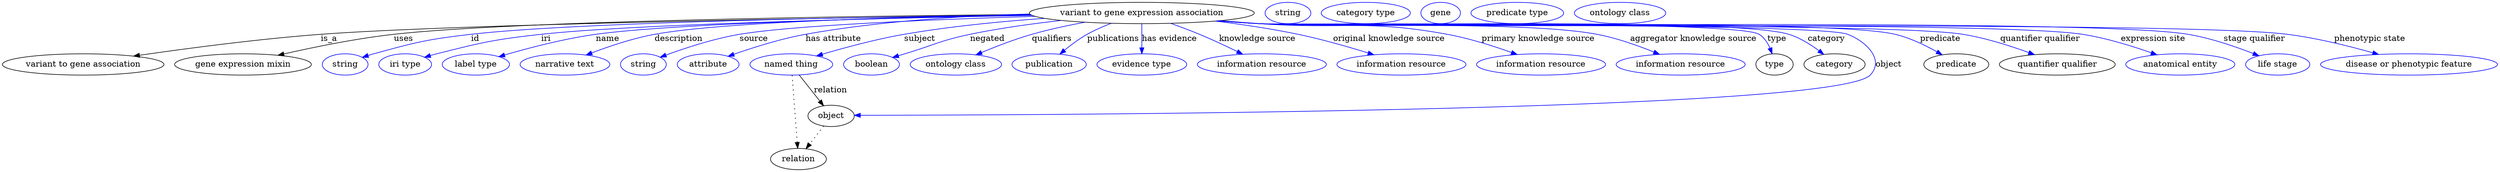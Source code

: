 digraph {
	graph [bb="0,0,4194.7,283"];
	node [label="\N"];
	"variant to gene expression association"	[height=0.5,
		label="variant to gene expression association",
		pos="1913.8,265",
		width=5.2537];
	"variant to gene association"	[height=0.5,
		pos="135.84,178",
		width=3.7733];
	"variant to gene expression association" -> "variant to gene association"	[label=is_a,
		lp="548.84,221.5",
		pos="e,220.82,192.13 1727.9,261.57 1406.7,256.99 760.89,245.99 534.84,229 430.52,221.16 311.63,205.37 230.96,193.62"];
	"gene expression mixin"	[height=0.5,
		pos="404.84,178",
		width=3.1955];
	"variant to gene expression association" -> "gene expression mixin"	[label=uses,
		lp="673.34,221.5",
		pos="e,463.46,193.54 1726.1,262.64 1427.7,259.83 858.06,251.6 656.84,229 594.09,221.95 523.68,207.41 473.27,195.82"];
	id	[color=blue,
		height=0.5,
		label=string,
		pos="575.84,178",
		width=1.0652];
	"variant to gene expression association" -> id	[color=blue,
		label=id,
		lp="793.84,221.5",
		pos="e,604.82,190 1727,262.02 1455,258.48 963.12,249.43 786.84,229 713.42,220.49 695.07,215.72 623.84,196 620.73,195.14 617.53,194.18 \
614.33,193.16",
		style=solid];
	iri	[color=blue,
		height=0.5,
		label="iri type",
		pos="676.84,178",
		width=1.2277];
	"variant to gene expression association" -> iri	[color=blue,
		label=iri,
		lp="911.84,221.5",
		pos="e,709.45,190.15 1729.3,260.98 1482.5,256.36 1058.3,246.22 903.84,229 825.61,220.28 806.12,215.39 729.84,196 726.41,195.13 722.88,\
194.16 719.34,193.14",
		style=solid];
	name	[color=blue,
		height=0.5,
		label="label type",
		pos="795.84,178",
		width=1.5707];
	"variant to gene expression association" -> name	[color=blue,
		label=name,
		lp="1014.8,221.5",
		pos="e,834.25,191.22 1728.3,261.43 1501.6,257.5 1131.3,248.32 994.84,229 942.49,221.59 883.95,205.96 843.99,194.14",
		style=solid];
	description	[color=blue,
		height=0.5,
		label="narrative text",
		pos="945.84,178",
		width=2.0943];
	"variant to gene expression association" -> description	[color=blue,
		label=description,
		lp="1131.3,221.5",
		pos="e,980.23,194.03 1726.7,262.31 1522.2,259.34 1208.1,251.22 1090.8,229 1056,222.39 1018.1,209.11 989.81,197.9",
		style=solid];
	source	[color=blue,
		height=0.5,
		label=string,
		pos="1077.8,178",
		width=1.0652];
	"variant to gene expression association" -> source	[color=blue,
		label=source,
		lp="1261.8,221.5",
		pos="e,1105.9,190.31 1733.9,259.4 1566.5,254.26 1329.6,244.55 1237.8,229 1194.8,221.7 1147.3,205.79 1115.3,193.87",
		style=solid];
	"has attribute"	[color=blue,
		height=0.5,
		label=attribute,
		pos="1185.8,178",
		width=1.4443];
	"variant to gene expression association" -> "has attribute"	[color=blue,
		label="has attribute",
		lp="1395.8,221.5",
		pos="e,1219.3,191.81 1725.1,263.4 1614.7,260.29 1473,251.56 1348.8,229 1307.3,221.45 1261.4,206.77 1228.9,195.27",
		style=solid];
	subject	[color=blue,
		height=0.5,
		label="named thing",
		pos="1325.8,178",
		width=1.9318];
	"variant to gene expression association" -> subject	[color=blue,
		label=subject,
		lp="1539.8,221.5",
		pos="e,1367.9,192.43 1749.5,256.04 1676.9,250.87 1590.7,242.49 1513.8,229 1467.1,220.81 1415.1,206.55 1377.6,195.36",
		style=solid];
	negated	[color=blue,
		height=0.5,
		label=boolean,
		pos="1459.8,178",
		width=1.2999];
	"variant to gene expression association" -> negated	[color=blue,
		label=negated,
		lp="1653.8,221.5",
		pos="e,1495,189.93 1778.2,252.41 1729.5,246.98 1674.4,239.36 1624.8,229 1574.9,218.56 1563.7,210.87 1514.8,196 1511.5,194.99 1508.1,193.95 \
1504.7,192.9",
		style=solid];
	qualifiers	[color=blue,
		height=0.5,
		label="ontology class",
		pos="1600.8,178",
		width=2.1304];
	"variant to gene expression association" -> qualifiers	[color=blue,
		label=qualifiers,
		lp="1762.3,221.5",
		pos="e,1634.7,194.24 1818.5,249.45 1789.4,244.08 1757.6,237.26 1728.8,229 1700,220.71 1668.6,208.5 1644.1,198.21",
		style=solid];
	publications	[color=blue,
		height=0.5,
		label=publication,
		pos="1757.8,178",
		width=1.7332];
	"variant to gene expression association" -> publications	[color=blue,
		label=publications,
		lp="1865.8,221.5",
		pos="e,1775.8,195.45 1862.5,247.56 1848.9,242.39 1834.5,236.13 1821.8,229 1808.4,221.42 1794.8,211.19 1783.5,201.95",
		style=solid];
	"has evidence"	[color=blue,
		height=0.5,
		label="evidence type",
		pos="1913.8,178",
		width=2.0943];
	"variant to gene expression association" -> "has evidence"	[color=blue,
		label="has evidence",
		lp="1960.3,221.5",
		pos="e,1913.8,196.18 1913.8,246.8 1913.8,235.16 1913.8,219.55 1913.8,206.24",
		style=solid];
	"knowledge source"	[color=blue,
		height=0.5,
		label="information resource",
		pos="2115.8,178",
		width=3.015];
	"variant to gene expression association" -> "knowledge source"	[color=blue,
		label="knowledge source",
		lp="2108.3,221.5",
		pos="e,2083.6,195.37 1962.5,247.48 1978.1,241.92 1995.3,235.48 2010.8,229 2032.1,220.11 2055.3,209.19 2074.5,199.83",
		style=solid];
	"original knowledge source"	[color=blue,
		height=0.5,
		label="information resource",
		pos="2350.8,178",
		width=3.015];
	"variant to gene expression association" -> "original knowledge source"	[color=blue,
		label="original knowledge source",
		lp="2329.8,221.5",
		pos="e,2304.4,194.37 2037.6,251.35 2081.8,245.83 2131.8,238.42 2176.8,229 2216.7,220.66 2260.9,207.94 2294.7,197.41",
		style=solid];
	"primary knowledge source"	[color=blue,
		height=0.5,
		label="information resource",
		pos="2585.8,178",
		width=3.015];
	"variant to gene expression association" -> "primary knowledge source"	[color=blue,
		label="primary knowledge source",
		lp="2580.8,221.5",
		pos="e,2545.6,194.8 2046.1,252.11 2068.1,250.29 2090.6,248.52 2111.8,247 2252.2,236.98 2289.5,254.42 2427.8,229 2464.9,222.2 2505.3,209.29 \
2536,198.29",
		style=solid];
	"aggregator knowledge source"	[color=blue,
		height=0.5,
		label="information resource",
		pos="2820.8,178",
		width=3.015];
	"variant to gene expression association" -> "aggregator knowledge source"	[color=blue,
		label="aggregator knowledge source",
		lp="2842.3,221.5",
		pos="e,2785.2,195.12 2043.4,251.86 2066.2,250.02 2089.7,248.3 2111.8,247 2237.9,239.6 2555.7,252.38 2679.8,229 2712.9,222.76 2748.7,210.01 \
2775.9,198.95",
		style=solid];
	type	[height=0.5,
		pos="2978.8,178",
		width=0.86659];
	"variant to gene expression association" -> type	[color=blue,
		label=type,
		lp="2982.8,221.5",
		pos="e,2974.8,196.04 2042.4,251.76 2065.5,249.9 2089.4,248.2 2111.8,247 2158.5,244.5 2913.2,253.68 2952.8,229 2961.4,223.69 2967.3,214.58 \
2971.2,205.58",
		style=solid];
	category	[height=0.5,
		pos="3079.8,178",
		width=1.4263];
	"variant to gene expression association" -> category	[color=blue,
		label=category,
		lp="3066.3,221.5",
		pos="e,3061.7,194.98 2042.1,251.76 2065.3,249.89 2089.3,248.2 2111.8,247 2210.7,241.76 2908.2,258.08 3002.8,229 3021.3,223.34 3039.5,\
211.87 3053.5,201.35",
		style=solid];
	object	[height=0.5,
		pos="1392.8,91",
		width=1.0832];
	"variant to gene expression association" -> object	[color=blue,
		label=object,
		lp="3170.8,178",
		pos="e,1431.9,92.006 2041.8,251.74 2065.1,249.87 2089.2,248.18 2111.8,247 2166.8,244.15 3050.5,248.72 3101.8,229 3134.5,216.45 3164.1,\
185.23 3139.8,160 3079.4,97.162 1719.8,92.344 1442.1,92.016",
		style=solid];
	predicate	[height=0.5,
		pos="3283.8,178",
		width=1.5165];
	"variant to gene expression association" -> predicate	[color=blue,
		label=predicate,
		lp="3256.8,221.5",
		pos="e,3260,194.3 2041.8,251.71 2065.1,249.85 2089.2,248.16 2111.8,247 2230.5,240.92 3065.3,256.59 3180.8,229 3205.7,223.06 3231.6,210.47 \
3251.2,199.41",
		style=solid];
	"quantifier qualifier"	[height=0.5,
		pos="3453.8,178",
		width=2.7081];
	"variant to gene expression association" -> "quantifier qualifier"	[color=blue,
		label="quantifier qualifier",
		lp="3424.8,221.5",
		pos="e,3415.4,194.55 2041.6,251.7 2064.9,249.83 2089.1,248.15 2111.8,247 2243.1,240.37 3165.1,249.94 3294.8,229 3333,222.85 3374.6,209.51 \
3405.7,198.15",
		style=solid];
	"expression site"	[color=blue,
		height=0.5,
		label="anatomical entity",
		pos="3660.8,178",
		width=2.5456];
	"variant to gene expression association" -> "expression site"	[color=blue,
		label="expression site",
		lp="3615.3,221.5",
		pos="e,3621.6,194.33 2041.3,251.68 2064.7,249.81 2089,248.13 2111.8,247 2265.4,239.42 3343.9,252.53 3495.8,229 3535.8,222.82 3579.5,209.24 \
3611.9,197.8",
		style=solid];
	"stage qualifier"	[color=blue,
		height=0.5,
		label="life stage",
		pos="3824.8,178",
		width=1.4985];
	"variant to gene expression association" -> "stage qualifier"	[color=blue,
		label="stage qualifier",
		lp="3785.3,221.5",
		pos="e,3793.2,192.68 2041,251.68 2064.6,249.8 2088.9,248.11 2111.8,247 2285.2,238.57 3502.6,257.62 3673.8,229 3712,222.62 3753.6,208.24 \
3783.5,196.53",
		style=solid];
	"phenotypic state"	[color=blue,
		height=0.5,
		label="disease or phenotypic feature",
		pos="4045.8,178",
		width=4.1344];
	"variant to gene expression association" -> "phenotypic state"	[color=blue,
		label="phenotypic state",
		lp="3979.8,221.5",
		pos="e,3994.6,194.95 2041,251.66 2064.5,249.78 2088.9,248.1 2111.8,247 2303.7,237.78 3650.2,252.92 3840.8,229 3890,222.83 3944.5,209.21 \
3984.9,197.74",
		style=solid];
	subject -> object	[label=relation,
		lp="1391.8,134.5",
		pos="e,1380.1,108.18 1339.1,160.21 1348.9,147.71 1362.5,130.45 1373.6,116.43"];
	relation	[height=0.5,
		pos="1337.8,18",
		width=1.2999];
	subject -> relation	[pos="e,1336.5,36.188 1327.1,159.79 1329.2,132.48 1333.3,78.994 1335.8,46.38",
		style=dotted];
	association_type	[color=blue,
		height=0.5,
		label=string,
		pos="2158.8,265",
		width=1.0652];
	association_category	[color=blue,
		height=0.5,
		label="category type",
		pos="2289.8,265",
		width=2.0762];
	object -> relation	[pos="e,1350.7,35.54 1380.4,73.889 1373.4,64.939 1364.7,53.617 1356.9,43.584",
		style=dotted];
	"variant to gene association_object"	[color=blue,
		height=0.5,
		label=gene,
		pos="2415.8,265",
		width=0.92075];
	"variant to gene expression association_predicate"	[color=blue,
		height=0.5,
		label="predicate type",
		pos="2544.8,265",
		width=2.1665];
	"gene expression mixin_quantifier qualifier"	[color=blue,
		height=0.5,
		label="ontology class",
		pos="2717.8,265",
		width=2.1304];
}
